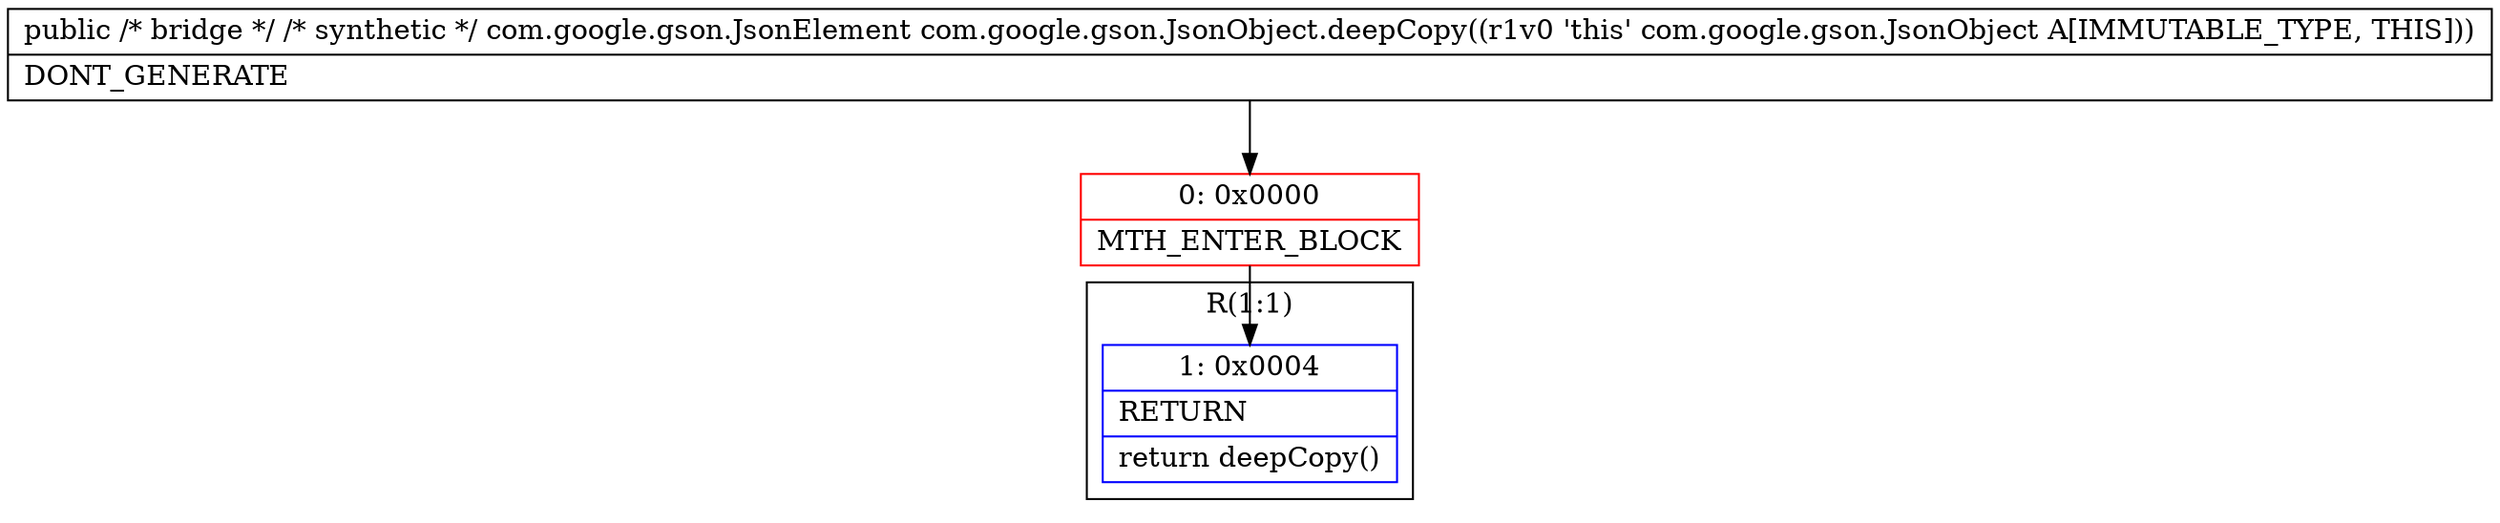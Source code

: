 digraph "CFG forcom.google.gson.JsonObject.deepCopy()Lcom\/google\/gson\/JsonElement;" {
subgraph cluster_Region_1823266609 {
label = "R(1:1)";
node [shape=record,color=blue];
Node_1 [shape=record,label="{1\:\ 0x0004|RETURN\l|return deepCopy()\l}"];
}
Node_0 [shape=record,color=red,label="{0\:\ 0x0000|MTH_ENTER_BLOCK\l}"];
MethodNode[shape=record,label="{public \/* bridge *\/ \/* synthetic *\/ com.google.gson.JsonElement com.google.gson.JsonObject.deepCopy((r1v0 'this' com.google.gson.JsonObject A[IMMUTABLE_TYPE, THIS]))  | DONT_GENERATE\l}"];
MethodNode -> Node_0;
Node_0 -> Node_1;
}

